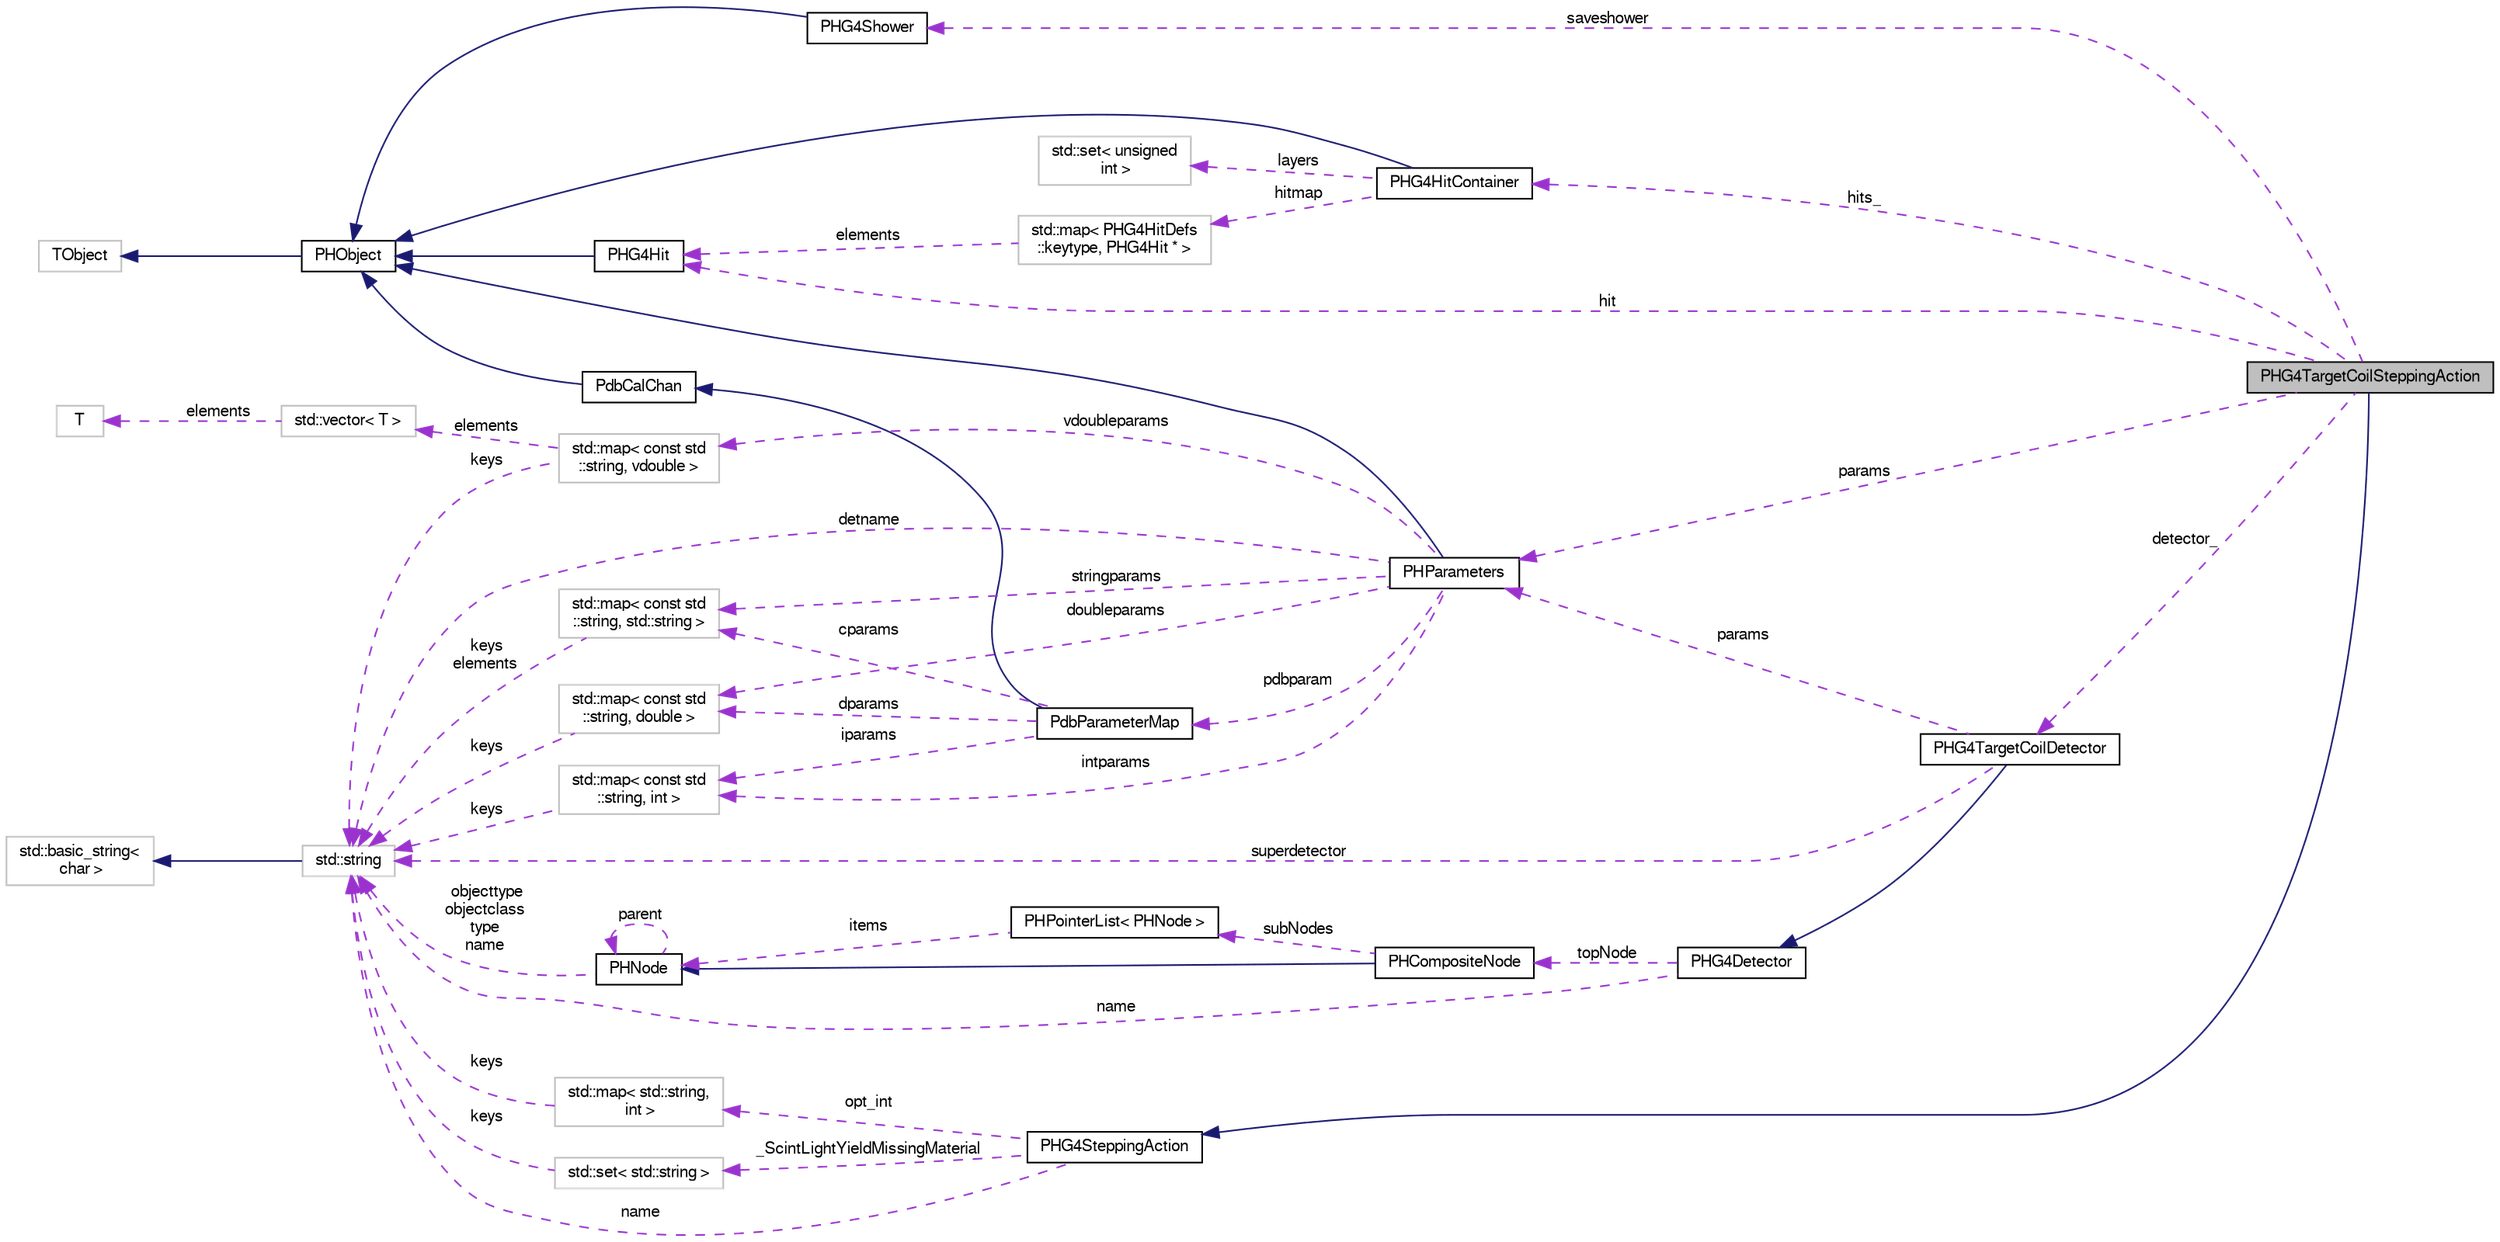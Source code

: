 digraph "PHG4TargetCoilSteppingAction"
{
  bgcolor="transparent";
  edge [fontname="FreeSans",fontsize="10",labelfontname="FreeSans",labelfontsize="10"];
  node [fontname="FreeSans",fontsize="10",shape=record];
  rankdir="LR";
  Node1 [label="PHG4TargetCoilSteppingAction",height=0.2,width=0.4,color="black", fillcolor="grey75", style="filled" fontcolor="black"];
  Node2 -> Node1 [dir="back",color="midnightblue",fontsize="10",style="solid",fontname="FreeSans"];
  Node2 [label="PHG4SteppingAction",height=0.2,width=0.4,color="black",URL="$df/d3f/classPHG4SteppingAction.html"];
  Node3 -> Node2 [dir="back",color="darkorchid3",fontsize="10",style="dashed",label=" opt_int" ,fontname="FreeSans"];
  Node3 [label="std::map\< std::string,\l int \>",height=0.2,width=0.4,color="grey75"];
  Node4 -> Node3 [dir="back",color="darkorchid3",fontsize="10",style="dashed",label=" keys" ,fontname="FreeSans"];
  Node4 [label="std::string",height=0.2,width=0.4,color="grey75",tooltip="STL class. "];
  Node5 -> Node4 [dir="back",color="midnightblue",fontsize="10",style="solid",fontname="FreeSans"];
  Node5 [label="std::basic_string\<\l char \>",height=0.2,width=0.4,color="grey75",tooltip="STL class. "];
  Node6 -> Node2 [dir="back",color="darkorchid3",fontsize="10",style="dashed",label=" _ScintLightYieldMissingMaterial" ,fontname="FreeSans"];
  Node6 [label="std::set\< std::string \>",height=0.2,width=0.4,color="grey75"];
  Node4 -> Node6 [dir="back",color="darkorchid3",fontsize="10",style="dashed",label=" keys" ,fontname="FreeSans"];
  Node4 -> Node2 [dir="back",color="darkorchid3",fontsize="10",style="dashed",label=" name" ,fontname="FreeSans"];
  Node7 -> Node1 [dir="back",color="darkorchid3",fontsize="10",style="dashed",label=" saveshower" ,fontname="FreeSans"];
  Node7 [label="PHG4Shower",height=0.2,width=0.4,color="black",URL="$db/d88/classPHG4Shower.html"];
  Node8 -> Node7 [dir="back",color="midnightblue",fontsize="10",style="solid",fontname="FreeSans"];
  Node8 [label="PHObject",height=0.2,width=0.4,color="black",URL="$d9/d24/classPHObject.html"];
  Node9 -> Node8 [dir="back",color="midnightblue",fontsize="10",style="solid",fontname="FreeSans"];
  Node9 [label="TObject",height=0.2,width=0.4,color="grey75"];
  Node10 -> Node1 [dir="back",color="darkorchid3",fontsize="10",style="dashed",label=" hit" ,fontname="FreeSans"];
  Node10 [label="PHG4Hit",height=0.2,width=0.4,color="black",URL="$d3/d9e/classPHG4Hit.html"];
  Node8 -> Node10 [dir="back",color="midnightblue",fontsize="10",style="solid",fontname="FreeSans"];
  Node11 -> Node1 [dir="back",color="darkorchid3",fontsize="10",style="dashed",label=" params" ,fontname="FreeSans"];
  Node11 [label="PHParameters",height=0.2,width=0.4,color="black",URL="$dd/dae/classPHParameters.html"];
  Node8 -> Node11 [dir="back",color="midnightblue",fontsize="10",style="solid",fontname="FreeSans"];
  Node12 -> Node11 [dir="back",color="darkorchid3",fontsize="10",style="dashed",label=" doubleparams" ,fontname="FreeSans"];
  Node12 [label="std::map\< const std\l::string, double \>",height=0.2,width=0.4,color="grey75"];
  Node4 -> Node12 [dir="back",color="darkorchid3",fontsize="10",style="dashed",label=" keys" ,fontname="FreeSans"];
  Node13 -> Node11 [dir="back",color="darkorchid3",fontsize="10",style="dashed",label=" intparams" ,fontname="FreeSans"];
  Node13 [label="std::map\< const std\l::string, int \>",height=0.2,width=0.4,color="grey75"];
  Node4 -> Node13 [dir="back",color="darkorchid3",fontsize="10",style="dashed",label=" keys" ,fontname="FreeSans"];
  Node14 -> Node11 [dir="back",color="darkorchid3",fontsize="10",style="dashed",label=" pdbparam" ,fontname="FreeSans"];
  Node14 [label="PdbParameterMap",height=0.2,width=0.4,color="black",URL="$d8/d21/classPdbParameterMap.html"];
  Node15 -> Node14 [dir="back",color="midnightblue",fontsize="10",style="solid",fontname="FreeSans"];
  Node15 [label="PdbCalChan",height=0.2,width=0.4,color="black",URL="$d6/d4b/classPdbCalChan.html"];
  Node8 -> Node15 [dir="back",color="midnightblue",fontsize="10",style="solid",fontname="FreeSans"];
  Node12 -> Node14 [dir="back",color="darkorchid3",fontsize="10",style="dashed",label=" dparams" ,fontname="FreeSans"];
  Node13 -> Node14 [dir="back",color="darkorchid3",fontsize="10",style="dashed",label=" iparams" ,fontname="FreeSans"];
  Node16 -> Node14 [dir="back",color="darkorchid3",fontsize="10",style="dashed",label=" cparams" ,fontname="FreeSans"];
  Node16 [label="std::map\< const std\l::string, std::string \>",height=0.2,width=0.4,color="grey75"];
  Node4 -> Node16 [dir="back",color="darkorchid3",fontsize="10",style="dashed",label=" keys\nelements" ,fontname="FreeSans"];
  Node16 -> Node11 [dir="back",color="darkorchid3",fontsize="10",style="dashed",label=" stringparams" ,fontname="FreeSans"];
  Node4 -> Node11 [dir="back",color="darkorchid3",fontsize="10",style="dashed",label=" detname" ,fontname="FreeSans"];
  Node17 -> Node11 [dir="back",color="darkorchid3",fontsize="10",style="dashed",label=" vdoubleparams" ,fontname="FreeSans"];
  Node17 [label="std::map\< const std\l::string, vdouble \>",height=0.2,width=0.4,color="grey75"];
  Node4 -> Node17 [dir="back",color="darkorchid3",fontsize="10",style="dashed",label=" keys" ,fontname="FreeSans"];
  Node18 -> Node17 [dir="back",color="darkorchid3",fontsize="10",style="dashed",label=" elements" ,fontname="FreeSans"];
  Node18 [label="std::vector\< T \>",height=0.2,width=0.4,color="grey75",tooltip="STL class. "];
  Node19 -> Node18 [dir="back",color="darkorchid3",fontsize="10",style="dashed",label=" elements" ,fontname="FreeSans"];
  Node19 [label="T",height=0.2,width=0.4,color="grey75"];
  Node20 -> Node1 [dir="back",color="darkorchid3",fontsize="10",style="dashed",label=" detector_" ,fontname="FreeSans"];
  Node20 [label="PHG4TargetCoilDetector",height=0.2,width=0.4,color="black",URL="$df/dec/classPHG4TargetCoilDetector.html"];
  Node21 -> Node20 [dir="back",color="midnightblue",fontsize="10",style="solid",fontname="FreeSans"];
  Node21 [label="PHG4Detector",height=0.2,width=0.4,color="black",URL="$d3/de7/classPHG4Detector.html",tooltip="base class for phenix detector creation "];
  Node4 -> Node21 [dir="back",color="darkorchid3",fontsize="10",style="dashed",label=" name" ,fontname="FreeSans"];
  Node22 -> Node21 [dir="back",color="darkorchid3",fontsize="10",style="dashed",label=" topNode" ,fontname="FreeSans"];
  Node22 [label="PHCompositeNode",height=0.2,width=0.4,color="black",URL="$d5/dca/classPHCompositeNode.html"];
  Node23 -> Node22 [dir="back",color="midnightblue",fontsize="10",style="solid",fontname="FreeSans"];
  Node23 [label="PHNode",height=0.2,width=0.4,color="black",URL="$dc/d82/classPHNode.html"];
  Node23 -> Node23 [dir="back",color="darkorchid3",fontsize="10",style="dashed",label=" parent" ,fontname="FreeSans"];
  Node4 -> Node23 [dir="back",color="darkorchid3",fontsize="10",style="dashed",label=" objecttype\nobjectclass\ntype\nname" ,fontname="FreeSans"];
  Node24 -> Node22 [dir="back",color="darkorchid3",fontsize="10",style="dashed",label=" subNodes" ,fontname="FreeSans"];
  Node24 [label="PHPointerList\< PHNode \>",height=0.2,width=0.4,color="black",URL="$d6/d86/classPHPointerList.html"];
  Node23 -> Node24 [dir="back",color="darkorchid3",fontsize="10",style="dashed",label=" items" ,fontname="FreeSans"];
  Node11 -> Node20 [dir="back",color="darkorchid3",fontsize="10",style="dashed",label=" params" ,fontname="FreeSans"];
  Node4 -> Node20 [dir="back",color="darkorchid3",fontsize="10",style="dashed",label=" superdetector" ,fontname="FreeSans"];
  Node25 -> Node1 [dir="back",color="darkorchid3",fontsize="10",style="dashed",label=" hits_" ,fontname="FreeSans"];
  Node25 [label="PHG4HitContainer",height=0.2,width=0.4,color="black",URL="$d4/d30/classPHG4HitContainer.html"];
  Node8 -> Node25 [dir="back",color="midnightblue",fontsize="10",style="solid",fontname="FreeSans"];
  Node26 -> Node25 [dir="back",color="darkorchid3",fontsize="10",style="dashed",label=" layers" ,fontname="FreeSans"];
  Node26 [label="std::set\< unsigned\l int \>",height=0.2,width=0.4,color="grey75"];
  Node27 -> Node25 [dir="back",color="darkorchid3",fontsize="10",style="dashed",label=" hitmap" ,fontname="FreeSans"];
  Node27 [label="std::map\< PHG4HitDefs\l::keytype, PHG4Hit * \>",height=0.2,width=0.4,color="grey75"];
  Node10 -> Node27 [dir="back",color="darkorchid3",fontsize="10",style="dashed",label=" elements" ,fontname="FreeSans"];
}

